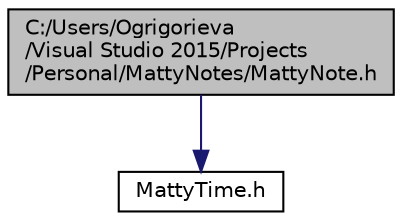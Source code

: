 digraph "C:/Users/Ogrigorieva/Visual Studio 2015/Projects/Personal/MattyNotes/MattyNote.h"
{
  edge [fontname="Helvetica",fontsize="10",labelfontname="Helvetica",labelfontsize="10"];
  node [fontname="Helvetica",fontsize="10",shape=record];
  Node0 [label="C:/Users/Ogrigorieva\l/Visual Studio 2015/Projects\l/Personal/MattyNotes/MattyNote.h",height=0.2,width=0.4,color="black", fillcolor="grey75", style="filled", fontcolor="black"];
  Node0 -> Node1 [color="midnightblue",fontsize="10",style="solid",fontname="Helvetica"];
  Node1 [label="MattyTime.h",height=0.2,width=0.4,color="black", fillcolor="white", style="filled",URL="$MattyTime_8h.html"];
}
